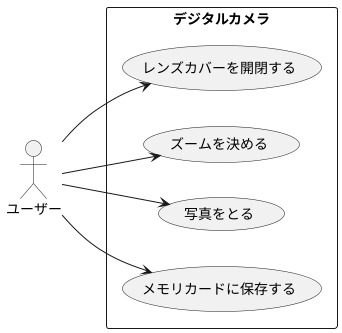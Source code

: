     /' デジタルカメラのシナリオ
        １）レンズカバーを開閉する。
        ２）ズームを決める。
        ３）写真を撮る。
        ４）メモリカードに保存する。
     '/
@startuml 演習3
    left to right direction
    actor ユーザー
    rectangle デジタルカメラ {
        usecase レンズカバーを開閉する
        usecase ズームを決める
        usecase 写真をとる
        usecase メモリカードに保存する
    }
    ユーザー --> レンズカバーを開閉する
    ユーザー --> ズームを決める
    ユーザー --> 写真をとる
    ユーザー --> メモリカードに保存する
@enduml